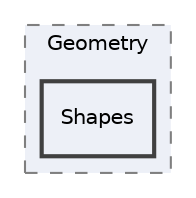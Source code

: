 digraph "Shapes"
{
 // LATEX_PDF_SIZE
  edge [fontname="Helvetica",fontsize="10",labelfontname="Helvetica",labelfontsize="10"];
  node [fontname="Helvetica",fontsize="10",shape=record];
  compound=true
  subgraph clusterdir_cae27912e177176a90175eee3a6288a5 {
    graph [ bgcolor="#edf0f7", pencolor="grey50", style="filled,dashed,", label="Geometry", fontname="Helvetica", fontsize="10", URL="dir_cae27912e177176a90175eee3a6288a5.html"]
  dir_3680793c6873fbfdcd0cd584bf63bbca [shape=box, label="Shapes", style="filled,bold,", fillcolor="#edf0f7", color="grey25", URL="dir_3680793c6873fbfdcd0cd584bf63bbca.html"];
  }
}
